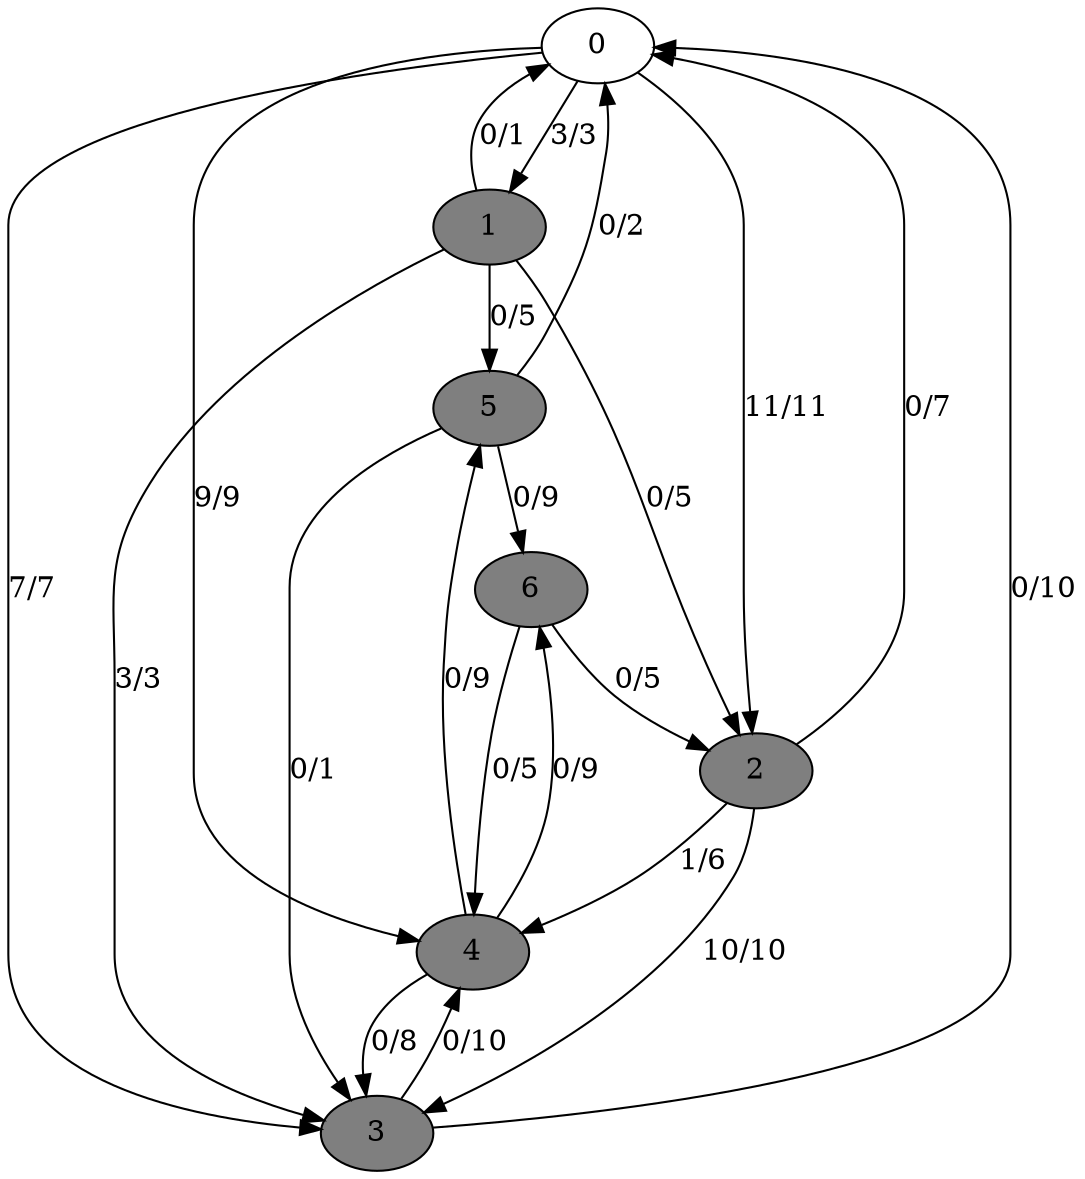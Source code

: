digraph G {
	0[style=filled fillcolor=grey100];
	0->1[label ="3/3"] ;
	0->2[label ="11/11"] ;
	0->3[label ="7/7"] ;
	0->4[label ="9/9"] ;
	1[style=filled fillcolor=grey50];
	1->0[label ="0/1"] ;
	1->2[label ="0/5"] ;
	1->3[label ="3/3"] ;
	1->5[label ="0/5"] ;
	2[style=filled fillcolor=grey50];
	2->0[label ="0/7"] ;
	2->3[label ="10/10"] ;
	2->4[label ="1/6"] ;
	3[style=filled fillcolor=grey50];
	3->0[label ="0/10"] ;
	3->4[label ="0/10"] ;
	4[style=filled fillcolor=grey50];
	4->3[label ="0/8"] ;
	4->5[label ="0/9"] ;
	4->6[label ="0/9"] ;
	5[style=filled fillcolor=grey50];
	5->0[label ="0/2"] ;
	5->3[label ="0/1"] ;
	5->6[label ="0/9"] ;
	6[style=filled fillcolor=grey50];
	6->2[label ="0/5"] ;
	6->4[label ="0/5"] ;
}
